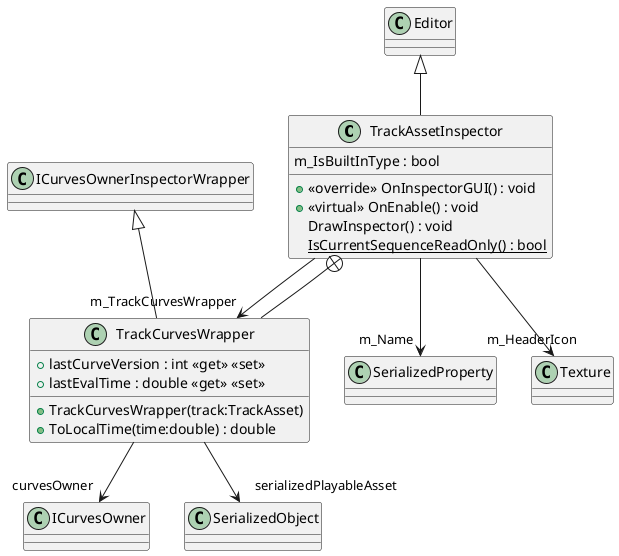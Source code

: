 @startuml
class TrackAssetInspector {
    m_IsBuiltInType : bool
    + <<override>> OnInspectorGUI() : void
    + <<virtual>> OnEnable() : void
    DrawInspector() : void
    {static} IsCurrentSequenceReadOnly() : bool
}
class TrackCurvesWrapper {
    + lastCurveVersion : int <<get>> <<set>>
    + lastEvalTime : double <<get>> <<set>>
    + TrackCurvesWrapper(track:TrackAsset)
    + ToLocalTime(time:double) : double
}
Editor <|-- TrackAssetInspector
TrackAssetInspector --> "m_TrackCurvesWrapper" TrackCurvesWrapper
TrackAssetInspector --> "m_Name" SerializedProperty
TrackAssetInspector --> "m_HeaderIcon" Texture
TrackAssetInspector +-- TrackCurvesWrapper
ICurvesOwnerInspectorWrapper <|-- TrackCurvesWrapper
TrackCurvesWrapper --> "curvesOwner" ICurvesOwner
TrackCurvesWrapper --> "serializedPlayableAsset" SerializedObject
@enduml
